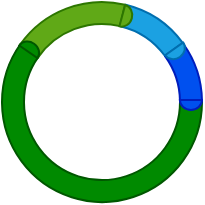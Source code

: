 <mxfile version="24.4.0" type="device">
  <diagram name="Seite-1" id="ZV2xV60Q3j7mTwB6irfP">
    <mxGraphModel dx="314" dy="235" grid="1" gridSize="1" guides="1" tooltips="1" connect="1" arrows="1" fold="1" page="1" pageScale="1" pageWidth="827" pageHeight="1169" math="0" shadow="0">
      <root>
        <mxCell id="0" />
        <mxCell id="1" parent="0" />
        <mxCell id="K11Bm9xCxziZ9g_3T4mI-16" value="" style="group" vertex="1" connectable="0" parent="1">
          <mxGeometry x="301" y="221" width="100" height="100" as="geometry" />
        </mxCell>
        <mxCell id="K11Bm9xCxziZ9g_3T4mI-7" value="" style="verticalLabelPosition=bottom;verticalAlign=top;html=1;shape=mxgraph.basic.partConcEllipse;startAngle=0.25;endAngle=0.848;arcWidth=0.22;fillColor=#008a00;fontColor=#ffffff;strokeColor=#005700;" vertex="1" parent="K11Bm9xCxziZ9g_3T4mI-16">
          <mxGeometry width="100" height="100" as="geometry" />
        </mxCell>
        <mxCell id="K11Bm9xCxziZ9g_3T4mI-8" value="" style="verticalLabelPosition=bottom;verticalAlign=top;html=1;shape=mxgraph.basic.partConcEllipse;startAngle=0.847;endAngle=0.037;arcWidth=0.22;fillColor=#60a917;fontColor=#ffffff;strokeColor=#2D7600;" vertex="1" parent="K11Bm9xCxziZ9g_3T4mI-16">
          <mxGeometry width="100" height="100" as="geometry" />
        </mxCell>
        <mxCell id="K11Bm9xCxziZ9g_3T4mI-9" value="" style="verticalLabelPosition=bottom;verticalAlign=top;html=1;shape=mxgraph.basic.partConcEllipse;startAngle=0.038;endAngle=0.149;arcWidth=0.22;fillColor=#1ba1e2;fontColor=#ffffff;strokeColor=#006EAF;" vertex="1" parent="K11Bm9xCxziZ9g_3T4mI-16">
          <mxGeometry width="100" height="100" as="geometry" />
        </mxCell>
        <mxCell id="K11Bm9xCxziZ9g_3T4mI-10" value="" style="verticalLabelPosition=bottom;verticalAlign=top;html=1;shape=mxgraph.basic.partConcEllipse;startAngle=0.151;endAngle=0.248;arcWidth=0.22;fillColor=#0050ef;fontColor=#ffffff;strokeColor=#001DBC;" vertex="1" parent="K11Bm9xCxziZ9g_3T4mI-16">
          <mxGeometry width="100" height="100" as="geometry" />
        </mxCell>
        <mxCell id="K11Bm9xCxziZ9g_3T4mI-22" value="" style="verticalLabelPosition=bottom;verticalAlign=top;html=1;shape=mxgraph.basic.half_circle;rotation=-75;strokeColor=#2D7600;fillColor=#60a917;fontColor=#ffffff;" vertex="1" parent="K11Bm9xCxziZ9g_3T4mI-16">
          <mxGeometry x="57" y="5" width="11.06" height="4.95" as="geometry" />
        </mxCell>
        <mxCell id="K11Bm9xCxziZ9g_3T4mI-27" value="" style="verticalLabelPosition=bottom;verticalAlign=top;html=1;shape=mxgraph.basic.half_circle;rotation=-35;strokeColor=#006EAF;fillColor=#1ba1e2;fontColor=#ffffff;" vertex="1" parent="K11Bm9xCxziZ9g_3T4mI-16">
          <mxGeometry x="82" y="23" width="11.06" height="4.95" as="geometry" />
        </mxCell>
        <mxCell id="K11Bm9xCxziZ9g_3T4mI-28" value="" style="verticalLabelPosition=bottom;verticalAlign=top;html=1;shape=mxgraph.basic.half_circle;rotation=0;strokeColor=#001DBC;fillColor=#0050ef;fontColor=#ffffff;" vertex="1" parent="K11Bm9xCxziZ9g_3T4mI-16">
          <mxGeometry x="88.94" y="49" width="11.06" height="4.95" as="geometry" />
        </mxCell>
        <mxCell id="K11Bm9xCxziZ9g_3T4mI-23" value="" style="verticalLabelPosition=bottom;verticalAlign=top;html=1;shape=mxgraph.basic.half_circle;rotation=-145;strokeColor=#005700;fillColor=#008a00;fontColor=#ffffff;" vertex="1" parent="1">
          <mxGeometry x="310.09" y="241.41" width="11.06" height="4.95" as="geometry" />
        </mxCell>
      </root>
    </mxGraphModel>
  </diagram>
</mxfile>
